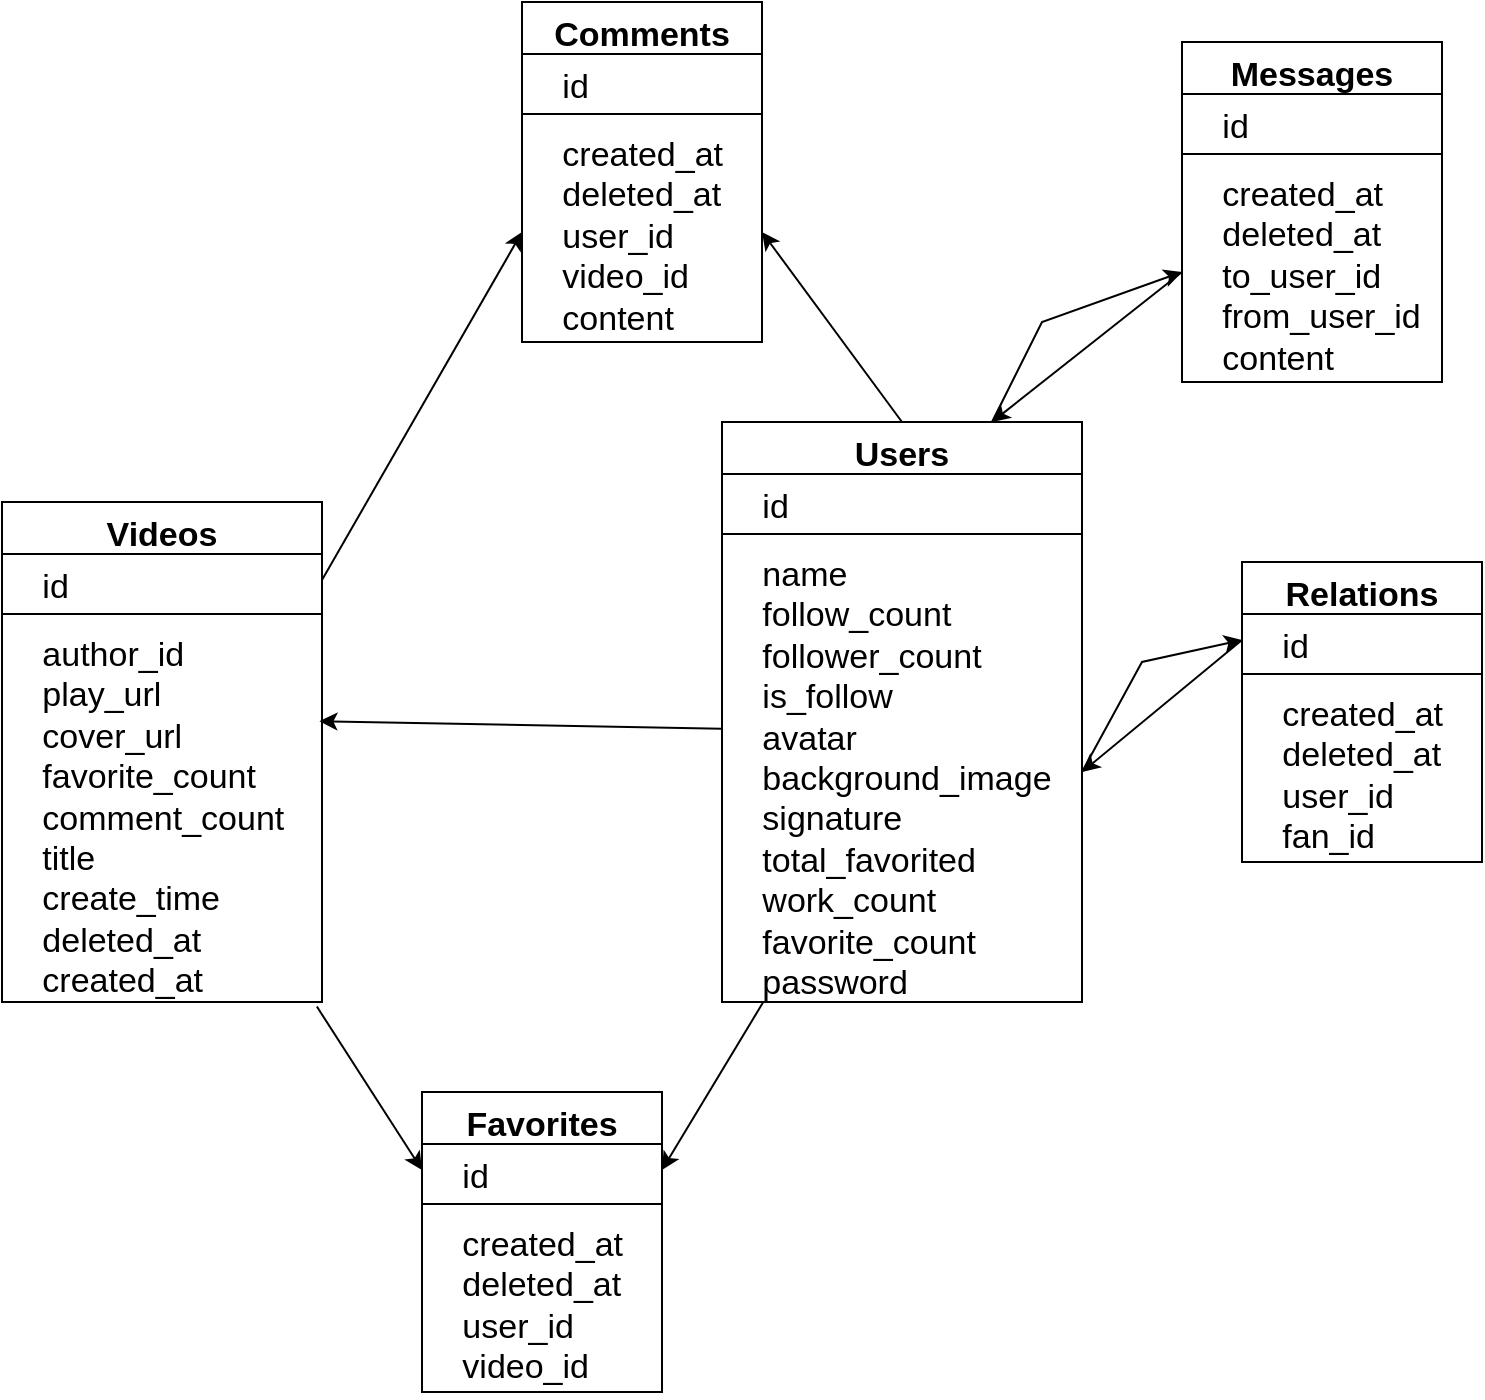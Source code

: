 <mxfile version="21.7.2" type="github">
  <diagram name="第 1 页" id="reo0W4DHmEvqvENfd4CY">
    <mxGraphModel dx="1207" dy="687" grid="1" gridSize="10" guides="1" tooltips="1" connect="1" arrows="1" fold="1" page="1" pageScale="1" pageWidth="827" pageHeight="1169" math="0" shadow="0">
      <root>
        <mxCell id="0" />
        <mxCell id="1" parent="0" />
        <mxCell id="bZsvWBhSHapUdeZmbFc5-8" value="Comments" style="swimlane;fontStyle=1;align=center;verticalAlign=top;childLayout=stackLayout;horizontal=1;startSize=26;horizontalStack=0;resizeParent=1;resizeParentMax=0;resizeLast=0;collapsible=1;marginBottom=0;whiteSpace=wrap;html=1;fillColor=none;fontSize=17;" parent="1" vertex="1">
          <mxGeometry x="310" y="40" width="120" height="170" as="geometry" />
        </mxCell>
        <mxCell id="bZsvWBhSHapUdeZmbFc5-9" value="&amp;nbsp; &amp;nbsp;id" style="text;strokeColor=none;fillColor=none;align=left;verticalAlign=top;spacingLeft=4;spacingRight=4;overflow=hidden;rotatable=0;points=[[0,0.5],[1,0.5]];portConstraint=eastwest;whiteSpace=wrap;html=1;fontSize=17;" parent="bZsvWBhSHapUdeZmbFc5-8" vertex="1">
          <mxGeometry y="26" width="120" height="26" as="geometry" />
        </mxCell>
        <mxCell id="bZsvWBhSHapUdeZmbFc5-10" value="" style="line;strokeWidth=1;fillColor=none;align=left;verticalAlign=middle;spacingTop=-1;spacingLeft=3;spacingRight=3;rotatable=0;labelPosition=right;points=[];portConstraint=eastwest;strokeColor=inherit;fontSize=17;" parent="bZsvWBhSHapUdeZmbFc5-8" vertex="1">
          <mxGeometry y="52" width="120" height="8" as="geometry" />
        </mxCell>
        <mxCell id="bZsvWBhSHapUdeZmbFc5-11" value="&amp;nbsp; &amp;nbsp;created_at&lt;br style=&quot;font-size: 17px;&quot;&gt;&amp;nbsp; &amp;nbsp;deleted_at&lt;br style=&quot;font-size: 17px;&quot;&gt;&amp;nbsp; &amp;nbsp;user_id&lt;br style=&quot;font-size: 17px;&quot;&gt;&amp;nbsp; &amp;nbsp;video_id&lt;br style=&quot;font-size: 17px;&quot;&gt;&amp;nbsp; &amp;nbsp;content" style="text;strokeColor=none;fillColor=none;align=left;verticalAlign=top;spacingLeft=4;spacingRight=4;overflow=hidden;rotatable=0;points=[[0,0.5],[1,0.5]];portConstraint=eastwest;whiteSpace=wrap;html=1;fontSize=17;" parent="bZsvWBhSHapUdeZmbFc5-8" vertex="1">
          <mxGeometry y="60" width="120" height="110" as="geometry" />
        </mxCell>
        <mxCell id="bZsvWBhSHapUdeZmbFc5-12" value="Favorites" style="swimlane;fontStyle=1;align=center;verticalAlign=top;childLayout=stackLayout;horizontal=1;startSize=26;horizontalStack=0;resizeParent=1;resizeParentMax=0;resizeLast=0;collapsible=1;marginBottom=0;whiteSpace=wrap;html=1;fillColor=none;fontSize=17;" parent="1" vertex="1">
          <mxGeometry x="260" y="585" width="120" height="150" as="geometry" />
        </mxCell>
        <mxCell id="bZsvWBhSHapUdeZmbFc5-13" value="&amp;nbsp; &amp;nbsp;id" style="text;strokeColor=none;fillColor=none;align=left;verticalAlign=top;spacingLeft=4;spacingRight=4;overflow=hidden;rotatable=0;points=[[0,0.5],[1,0.5]];portConstraint=eastwest;whiteSpace=wrap;html=1;fontSize=17;" parent="bZsvWBhSHapUdeZmbFc5-12" vertex="1">
          <mxGeometry y="26" width="120" height="26" as="geometry" />
        </mxCell>
        <mxCell id="bZsvWBhSHapUdeZmbFc5-14" value="" style="line;strokeWidth=1;fillColor=none;align=left;verticalAlign=middle;spacingTop=-1;spacingLeft=3;spacingRight=3;rotatable=0;labelPosition=right;points=[];portConstraint=eastwest;strokeColor=inherit;fontSize=17;" parent="bZsvWBhSHapUdeZmbFc5-12" vertex="1">
          <mxGeometry y="52" width="120" height="8" as="geometry" />
        </mxCell>
        <mxCell id="bZsvWBhSHapUdeZmbFc5-15" value="&amp;nbsp; &amp;nbsp;created_at&lt;br style=&quot;font-size: 17px;&quot;&gt;&amp;nbsp; &amp;nbsp;deleted_at&lt;br style=&quot;font-size: 17px;&quot;&gt;&amp;nbsp; &amp;nbsp;user_id&lt;br style=&quot;font-size: 17px;&quot;&gt;&amp;nbsp; &amp;nbsp;video_id" style="text;strokeColor=none;fillColor=none;align=left;verticalAlign=top;spacingLeft=4;spacingRight=4;overflow=hidden;rotatable=0;points=[[0,0.5],[1,0.5]];portConstraint=eastwest;whiteSpace=wrap;html=1;fontSize=17;" parent="bZsvWBhSHapUdeZmbFc5-12" vertex="1">
          <mxGeometry y="60" width="120" height="90" as="geometry" />
        </mxCell>
        <mxCell id="Z4dZEFHS-xQUXx2j8VDQ-1" value="Messages" style="swimlane;fontStyle=1;align=center;verticalAlign=top;childLayout=stackLayout;horizontal=1;startSize=26;horizontalStack=0;resizeParent=1;resizeParentMax=0;resizeLast=0;collapsible=1;marginBottom=0;whiteSpace=wrap;html=1;fillColor=none;fontSize=17;" parent="1" vertex="1">
          <mxGeometry x="640" y="60" width="130" height="170" as="geometry" />
        </mxCell>
        <mxCell id="Z4dZEFHS-xQUXx2j8VDQ-2" value="&amp;nbsp; &amp;nbsp;id" style="text;strokeColor=none;fillColor=none;align=left;verticalAlign=top;spacingLeft=4;spacingRight=4;overflow=hidden;rotatable=0;points=[[0,0.5],[1,0.5]];portConstraint=eastwest;whiteSpace=wrap;html=1;fontSize=17;" parent="Z4dZEFHS-xQUXx2j8VDQ-1" vertex="1">
          <mxGeometry y="26" width="130" height="26" as="geometry" />
        </mxCell>
        <mxCell id="Z4dZEFHS-xQUXx2j8VDQ-3" value="" style="line;strokeWidth=1;fillColor=none;align=left;verticalAlign=middle;spacingTop=-1;spacingLeft=3;spacingRight=3;rotatable=0;labelPosition=right;points=[];portConstraint=eastwest;strokeColor=inherit;fontSize=17;" parent="Z4dZEFHS-xQUXx2j8VDQ-1" vertex="1">
          <mxGeometry y="52" width="130" height="8" as="geometry" />
        </mxCell>
        <mxCell id="Z4dZEFHS-xQUXx2j8VDQ-4" value="&amp;nbsp; &amp;nbsp;created_at&lt;br style=&quot;font-size: 17px;&quot;&gt;&amp;nbsp; &amp;nbsp;deleted_at&lt;br style=&quot;font-size: 17px;&quot;&gt;&amp;nbsp; &amp;nbsp;to_user_id&lt;br style=&quot;font-size: 17px;&quot;&gt;&amp;nbsp; &amp;nbsp;from_user_id&lt;br&gt;&amp;nbsp; &amp;nbsp;content" style="text;strokeColor=none;fillColor=none;align=left;verticalAlign=top;spacingLeft=4;spacingRight=4;overflow=hidden;rotatable=0;points=[[0,0.5],[1,0.5]];portConstraint=eastwest;whiteSpace=wrap;html=1;fontSize=17;" parent="Z4dZEFHS-xQUXx2j8VDQ-1" vertex="1">
          <mxGeometry y="60" width="130" height="110" as="geometry" />
        </mxCell>
        <mxCell id="9vWG8fhy7meuwxoPo0FC-1" value="Relations" style="swimlane;fontStyle=1;align=center;verticalAlign=top;childLayout=stackLayout;horizontal=1;startSize=26;horizontalStack=0;resizeParent=1;resizeParentMax=0;resizeLast=0;collapsible=1;marginBottom=0;whiteSpace=wrap;html=1;fillColor=none;fontSize=17;" parent="1" vertex="1">
          <mxGeometry x="670" y="320" width="120" height="150" as="geometry" />
        </mxCell>
        <mxCell id="9vWG8fhy7meuwxoPo0FC-2" value="&amp;nbsp; &amp;nbsp;id" style="text;strokeColor=none;fillColor=none;align=left;verticalAlign=top;spacingLeft=4;spacingRight=4;overflow=hidden;rotatable=0;points=[[0,0.5],[1,0.5]];portConstraint=eastwest;whiteSpace=wrap;html=1;fontSize=17;" parent="9vWG8fhy7meuwxoPo0FC-1" vertex="1">
          <mxGeometry y="26" width="120" height="26" as="geometry" />
        </mxCell>
        <mxCell id="9vWG8fhy7meuwxoPo0FC-3" value="" style="line;strokeWidth=1;fillColor=none;align=left;verticalAlign=middle;spacingTop=-1;spacingLeft=3;spacingRight=3;rotatable=0;labelPosition=right;points=[];portConstraint=eastwest;strokeColor=inherit;fontSize=17;" parent="9vWG8fhy7meuwxoPo0FC-1" vertex="1">
          <mxGeometry y="52" width="120" height="8" as="geometry" />
        </mxCell>
        <mxCell id="9vWG8fhy7meuwxoPo0FC-4" value="&amp;nbsp; &amp;nbsp;created_at&lt;br style=&quot;font-size: 17px;&quot;&gt;&amp;nbsp; &amp;nbsp;deleted_at&lt;br style=&quot;font-size: 17px;&quot;&gt;&amp;nbsp; &amp;nbsp;user_id&lt;br&gt;&amp;nbsp; &amp;nbsp;fan_id" style="text;strokeColor=none;fillColor=none;align=left;verticalAlign=top;spacingLeft=4;spacingRight=4;overflow=hidden;rotatable=0;points=[[0,0.5],[1,0.5]];portConstraint=eastwest;whiteSpace=wrap;html=1;fontSize=17;" parent="9vWG8fhy7meuwxoPo0FC-1" vertex="1">
          <mxGeometry y="60" width="120" height="90" as="geometry" />
        </mxCell>
        <mxCell id="9vWG8fhy7meuwxoPo0FC-14" value="Users" style="swimlane;fontStyle=1;align=center;verticalAlign=top;childLayout=stackLayout;horizontal=1;startSize=26;horizontalStack=0;resizeParent=1;resizeParentMax=0;resizeLast=0;collapsible=1;marginBottom=0;whiteSpace=wrap;html=1;fillColor=none;fontSize=17;" parent="1" vertex="1">
          <mxGeometry x="410" y="250" width="180" height="290" as="geometry" />
        </mxCell>
        <mxCell id="9vWG8fhy7meuwxoPo0FC-15" value="&amp;nbsp; &amp;nbsp;id" style="text;strokeColor=none;fillColor=none;align=left;verticalAlign=top;spacingLeft=4;spacingRight=4;overflow=hidden;rotatable=0;points=[[0,0.5],[1,0.5]];portConstraint=eastwest;whiteSpace=wrap;html=1;fontSize=17;" parent="9vWG8fhy7meuwxoPo0FC-14" vertex="1">
          <mxGeometry y="26" width="180" height="26" as="geometry" />
        </mxCell>
        <mxCell id="9vWG8fhy7meuwxoPo0FC-16" value="" style="line;strokeWidth=1;fillColor=none;align=left;verticalAlign=middle;spacingTop=-1;spacingLeft=3;spacingRight=3;rotatable=0;labelPosition=right;points=[];portConstraint=eastwest;strokeColor=inherit;fontSize=17;" parent="9vWG8fhy7meuwxoPo0FC-14" vertex="1">
          <mxGeometry y="52" width="180" height="8" as="geometry" />
        </mxCell>
        <mxCell id="9vWG8fhy7meuwxoPo0FC-17" value="&lt;div&gt;&amp;nbsp; &amp;nbsp;name&amp;nbsp; &amp;nbsp; &amp;nbsp; &amp;nbsp; &amp;nbsp; &amp;nbsp; &amp;nbsp;&lt;/div&gt;&lt;div&gt;&amp;nbsp; &amp;nbsp;follow_count&amp;nbsp; &amp;nbsp; &amp;nbsp;&lt;/div&gt;&lt;div&gt;&amp;nbsp; &amp;nbsp;follower_count&amp;nbsp; &amp;nbsp;&lt;/div&gt;&lt;div&gt;&amp;nbsp; &amp;nbsp;is_follow&amp;nbsp; &amp;nbsp; &amp;nbsp; &amp;nbsp;&amp;nbsp;&lt;/div&gt;&lt;div&gt;&amp;nbsp; &amp;nbsp;avatar&amp;nbsp; &amp;nbsp; &amp;nbsp; &amp;nbsp; &amp;nbsp; &amp;nbsp;&lt;/div&gt;&lt;div&gt;&amp;nbsp; &amp;nbsp;background_image&amp;nbsp;&lt;/div&gt;&lt;div&gt;&amp;nbsp; &amp;nbsp;signature&amp;nbsp; &amp;nbsp; &amp;nbsp; &amp;nbsp;&amp;nbsp;&lt;/div&gt;&lt;div&gt;&amp;nbsp; &amp;nbsp;total_favorited&amp;nbsp;&amp;nbsp;&lt;/div&gt;&lt;div&gt;&amp;nbsp; &amp;nbsp;work_count&amp;nbsp; &amp;nbsp; &amp;nbsp; &amp;nbsp;&lt;/div&gt;&lt;div&gt;&amp;nbsp; &amp;nbsp;favorite_count&amp;nbsp; &amp;nbsp;&lt;/div&gt;&lt;div&gt;&amp;nbsp; &amp;nbsp;password&amp;nbsp; &amp;nbsp; &amp;nbsp; &amp;nbsp; &amp;nbsp;&lt;/div&gt;&lt;div&gt;&lt;br&gt;&lt;/div&gt;" style="text;strokeColor=none;fillColor=none;align=left;verticalAlign=top;spacingLeft=4;spacingRight=4;overflow=hidden;rotatable=0;points=[[0,0.5],[1,0.5]];portConstraint=eastwest;whiteSpace=wrap;html=1;fontSize=17;" parent="9vWG8fhy7meuwxoPo0FC-14" vertex="1">
          <mxGeometry y="60" width="180" height="230" as="geometry" />
        </mxCell>
        <mxCell id="9vWG8fhy7meuwxoPo0FC-19" value="Videos" style="swimlane;fontStyle=1;align=center;verticalAlign=top;childLayout=stackLayout;horizontal=1;startSize=26;horizontalStack=0;resizeParent=1;resizeParentMax=0;resizeLast=0;collapsible=1;marginBottom=0;whiteSpace=wrap;html=1;fillColor=none;fontSize=17;" parent="1" vertex="1">
          <mxGeometry x="50" y="290" width="160" height="250" as="geometry" />
        </mxCell>
        <mxCell id="9vWG8fhy7meuwxoPo0FC-20" value="&amp;nbsp; &amp;nbsp;id" style="text;strokeColor=none;fillColor=none;align=left;verticalAlign=top;spacingLeft=4;spacingRight=4;overflow=hidden;rotatable=0;points=[[0,0.5],[1,0.5]];portConstraint=eastwest;whiteSpace=wrap;html=1;fontSize=17;" parent="9vWG8fhy7meuwxoPo0FC-19" vertex="1">
          <mxGeometry y="26" width="160" height="26" as="geometry" />
        </mxCell>
        <mxCell id="9vWG8fhy7meuwxoPo0FC-21" value="" style="line;strokeWidth=1;fillColor=none;align=left;verticalAlign=middle;spacingTop=-1;spacingLeft=3;spacingRight=3;rotatable=0;labelPosition=right;points=[];portConstraint=eastwest;strokeColor=inherit;fontSize=17;" parent="9vWG8fhy7meuwxoPo0FC-19" vertex="1">
          <mxGeometry y="52" width="160" height="8" as="geometry" />
        </mxCell>
        <mxCell id="9vWG8fhy7meuwxoPo0FC-22" value="&lt;div&gt;&lt;div&gt;&amp;nbsp; &amp;nbsp;author_id&amp;nbsp; &amp;nbsp; &amp;nbsp;&amp;nbsp;&lt;/div&gt;&lt;div&gt;&amp;nbsp; &amp;nbsp;play_url&amp;nbsp; &amp;nbsp; &amp;nbsp; &amp;nbsp;&lt;/div&gt;&lt;div&gt;&amp;nbsp; &amp;nbsp;cover_url&amp;nbsp; &amp;nbsp; &amp;nbsp;&amp;nbsp;&lt;/div&gt;&lt;div&gt;&amp;nbsp; &amp;nbsp;favorite_count&amp;nbsp;&lt;/div&gt;&lt;div&gt;&amp;nbsp; &amp;nbsp;comment_count&amp;nbsp;&amp;nbsp;&lt;/div&gt;&lt;div&gt;&amp;nbsp; &amp;nbsp;title&amp;nbsp; &amp;nbsp; &amp;nbsp; &amp;nbsp; &amp;nbsp;&amp;nbsp;&lt;/div&gt;&lt;div&gt;&amp;nbsp; &amp;nbsp;create_time&amp;nbsp; &amp;nbsp;&amp;nbsp;&lt;/div&gt;&lt;div&gt;&amp;nbsp; &amp;nbsp;deleted_at&amp;nbsp; &amp;nbsp; &amp;nbsp;&lt;/div&gt;&lt;div&gt;&amp;nbsp; &amp;nbsp;created_at&amp;nbsp; &amp;nbsp; &amp;nbsp;&lt;/div&gt;&lt;div&gt;&lt;br&gt;&lt;/div&gt;&lt;/div&gt;" style="text;strokeColor=none;fillColor=none;align=left;verticalAlign=top;spacingLeft=4;spacingRight=4;overflow=hidden;rotatable=0;points=[[0,0.5],[1,0.5]];portConstraint=eastwest;whiteSpace=wrap;html=1;fontSize=17;" parent="9vWG8fhy7meuwxoPo0FC-19" vertex="1">
          <mxGeometry y="60" width="160" height="190" as="geometry" />
        </mxCell>
        <mxCell id="Mm2x5BKIRXIZJyNCfJdv-2" value="" style="endArrow=classic;html=1;rounded=0;entryX=0;entryY=0.5;entryDx=0;entryDy=0;exitX=1;exitY=0.5;exitDx=0;exitDy=0;" edge="1" parent="1" source="9vWG8fhy7meuwxoPo0FC-20" target="bZsvWBhSHapUdeZmbFc5-11">
          <mxGeometry width="50" height="50" relative="1" as="geometry">
            <mxPoint x="390" y="380" as="sourcePoint" />
            <mxPoint x="440" y="330" as="targetPoint" />
          </mxGeometry>
        </mxCell>
        <mxCell id="Mm2x5BKIRXIZJyNCfJdv-3" value="" style="endArrow=classic;html=1;rounded=0;entryX=1;entryY=0.5;entryDx=0;entryDy=0;exitX=0.5;exitY=0;exitDx=0;exitDy=0;" edge="1" parent="1" source="9vWG8fhy7meuwxoPo0FC-14" target="bZsvWBhSHapUdeZmbFc5-11">
          <mxGeometry width="50" height="50" relative="1" as="geometry">
            <mxPoint x="390" y="380" as="sourcePoint" />
            <mxPoint x="440" y="330" as="targetPoint" />
          </mxGeometry>
        </mxCell>
        <mxCell id="Mm2x5BKIRXIZJyNCfJdv-4" value="" style="endArrow=classic;html=1;rounded=0;exitX=-0.001;exitY=0.406;exitDx=0;exitDy=0;exitPerimeter=0;entryX=0.992;entryY=0.261;entryDx=0;entryDy=0;entryPerimeter=0;" edge="1" parent="1" source="9vWG8fhy7meuwxoPo0FC-17" target="9vWG8fhy7meuwxoPo0FC-22">
          <mxGeometry width="50" height="50" relative="1" as="geometry">
            <mxPoint x="390" y="380" as="sourcePoint" />
            <mxPoint x="440" y="330" as="targetPoint" />
          </mxGeometry>
        </mxCell>
        <mxCell id="Mm2x5BKIRXIZJyNCfJdv-5" value="" style="endArrow=classic;html=1;rounded=0;entryX=0;entryY=0.5;entryDx=0;entryDy=0;exitX=0.75;exitY=0;exitDx=0;exitDy=0;" edge="1" parent="1" source="9vWG8fhy7meuwxoPo0FC-14" target="Z4dZEFHS-xQUXx2j8VDQ-4">
          <mxGeometry width="50" height="50" relative="1" as="geometry">
            <mxPoint x="390" y="380" as="sourcePoint" />
            <mxPoint x="440" y="330" as="targetPoint" />
            <Array as="points">
              <mxPoint x="570" y="200" />
            </Array>
          </mxGeometry>
        </mxCell>
        <mxCell id="Mm2x5BKIRXIZJyNCfJdv-6" value="" style="endArrow=classic;html=1;rounded=0;exitX=0;exitY=0.5;exitDx=0;exitDy=0;entryX=0.75;entryY=0;entryDx=0;entryDy=0;" edge="1" parent="1" source="Z4dZEFHS-xQUXx2j8VDQ-4" target="9vWG8fhy7meuwxoPo0FC-14">
          <mxGeometry width="50" height="50" relative="1" as="geometry">
            <mxPoint x="390" y="380" as="sourcePoint" />
            <mxPoint x="570" y="250" as="targetPoint" />
          </mxGeometry>
        </mxCell>
        <mxCell id="Mm2x5BKIRXIZJyNCfJdv-7" value="" style="endArrow=classic;html=1;rounded=0;entryX=0;entryY=0.5;entryDx=0;entryDy=0;exitX=1;exitY=0.5;exitDx=0;exitDy=0;" edge="1" parent="1" source="9vWG8fhy7meuwxoPo0FC-17" target="9vWG8fhy7meuwxoPo0FC-2">
          <mxGeometry width="50" height="50" relative="1" as="geometry">
            <mxPoint x="390" y="380" as="sourcePoint" />
            <mxPoint x="440" y="330" as="targetPoint" />
            <Array as="points">
              <mxPoint x="620" y="370" />
            </Array>
          </mxGeometry>
        </mxCell>
        <mxCell id="Mm2x5BKIRXIZJyNCfJdv-8" value="" style="endArrow=classic;html=1;rounded=0;exitX=0;exitY=0.5;exitDx=0;exitDy=0;entryX=1;entryY=0.5;entryDx=0;entryDy=0;" edge="1" parent="1" source="9vWG8fhy7meuwxoPo0FC-2" target="9vWG8fhy7meuwxoPo0FC-17">
          <mxGeometry width="50" height="50" relative="1" as="geometry">
            <mxPoint x="650" y="185" as="sourcePoint" />
            <mxPoint x="555" y="260" as="targetPoint" />
          </mxGeometry>
        </mxCell>
        <mxCell id="Mm2x5BKIRXIZJyNCfJdv-9" value="" style="endArrow=classic;html=1;rounded=0;exitX=0.984;exitY=1.012;exitDx=0;exitDy=0;exitPerimeter=0;entryX=0;entryY=0.5;entryDx=0;entryDy=0;" edge="1" parent="1" source="9vWG8fhy7meuwxoPo0FC-22" target="bZsvWBhSHapUdeZmbFc5-13">
          <mxGeometry width="50" height="50" relative="1" as="geometry">
            <mxPoint x="390" y="490" as="sourcePoint" />
            <mxPoint x="440" y="440" as="targetPoint" />
          </mxGeometry>
        </mxCell>
        <mxCell id="Mm2x5BKIRXIZJyNCfJdv-10" value="" style="endArrow=classic;html=1;rounded=0;entryX=1;entryY=0.5;entryDx=0;entryDy=0;" edge="1" parent="1" source="9vWG8fhy7meuwxoPo0FC-17" target="bZsvWBhSHapUdeZmbFc5-13">
          <mxGeometry width="50" height="50" relative="1" as="geometry">
            <mxPoint x="390" y="490" as="sourcePoint" />
            <mxPoint x="440" y="440" as="targetPoint" />
          </mxGeometry>
        </mxCell>
      </root>
    </mxGraphModel>
  </diagram>
</mxfile>
